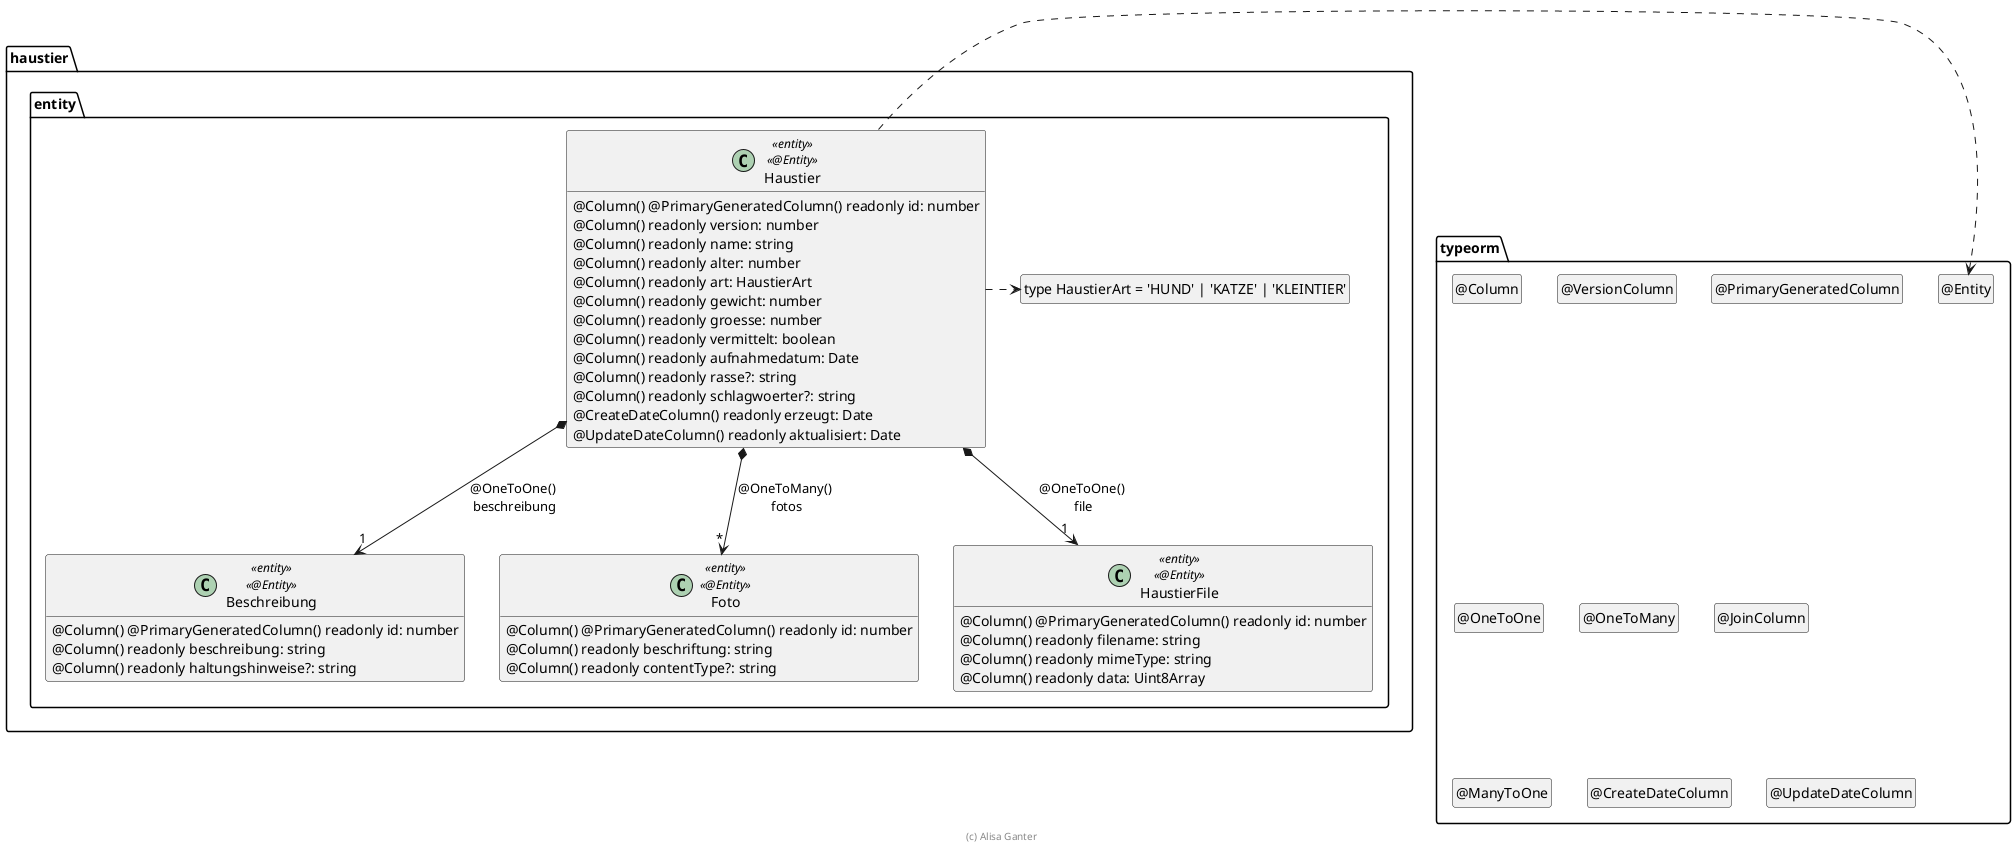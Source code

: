 @startuml Entity

package typeorm {
  class "@Entity" as Entity
  hide Entity circle
  class "@Column" as Column
  hide Column circle
  class "@VersionColumn" as VersionColumn
  hide VersionColumn circle
  class "@PrimaryGeneratedColumn" as PrimaryGeneratedColumn
  hide PrimaryGeneratedColumn circle
  class "@OneToOne" as OneToOne
  hide OneToOne circle
  class "@OneToMany" as OneToMany
  hide OneToMany circle
  class "@JoinColumn" as JoinColumn
  hide JoinColumn circle
  class "@ManyToOne" as ManyToOne
  hide ManyToOne circle
  class "@CreateDateColumn" as CreateDateColumn
  hide CreateDateColumn circle
  class "@UpdateDateColumn" as UpdateDateColumn
  hide UpdateDateColumn circle
}

package haustier.entity {
  class "type HaustierArt = 'HUND' | 'KATZE' | 'KLEINTIER'" as HaustierArt
  hide HaustierArt circle

  class Haustier <<entity>> <<@Entity>> {
    @Column() @PrimaryGeneratedColumn() readonly id: number
    @Column() readonly version: number
    @Column() readonly name: string
    @Column() readonly alter: number
    @Column() readonly art: HaustierArt
    @Column() readonly gewicht: number
    @Column() readonly groesse: number
    @Column() readonly vermittelt: boolean
    @Column() readonly aufnahmedatum: Date
    @Column() readonly rasse?: string
    @Column() readonly schlagwoerter?: string
    @CreateDateColumn() readonly erzeugt: Date
    @UpdateDateColumn() readonly aktualisiert: Date
  }

  class Beschreibung <<entity>> <<@Entity>> {
    @Column() @PrimaryGeneratedColumn() readonly id: number
    @Column() readonly beschreibung: string
    @Column() readonly haltungshinweise?: string
  }

  class Foto <<entity>> <<@Entity>> {
    @Column() @PrimaryGeneratedColumn() readonly id: number
    @Column() readonly beschriftung: string
    @Column() readonly contentType?: string
  }

  class HaustierFile <<entity>> <<@Entity>>{
    @Column() @PrimaryGeneratedColumn() readonly id: number
    @Column() readonly filename: string
    @Column() readonly mimeType: string
    @Column() readonly data: Uint8Array
  }

  Haustier *--> "1" Beschreibung : @OneToOne() \nbeschreibung
  Haustier *--> "*" Foto : @OneToMany() \nfotos
  Haustier *--> "1" HaustierFile : @OneToOne() \nfile

  Haustier .right.> Entity
  Haustier .right.> HaustierArt
}

hide empty members

footer (c) Alisa Ganter

@enduml

